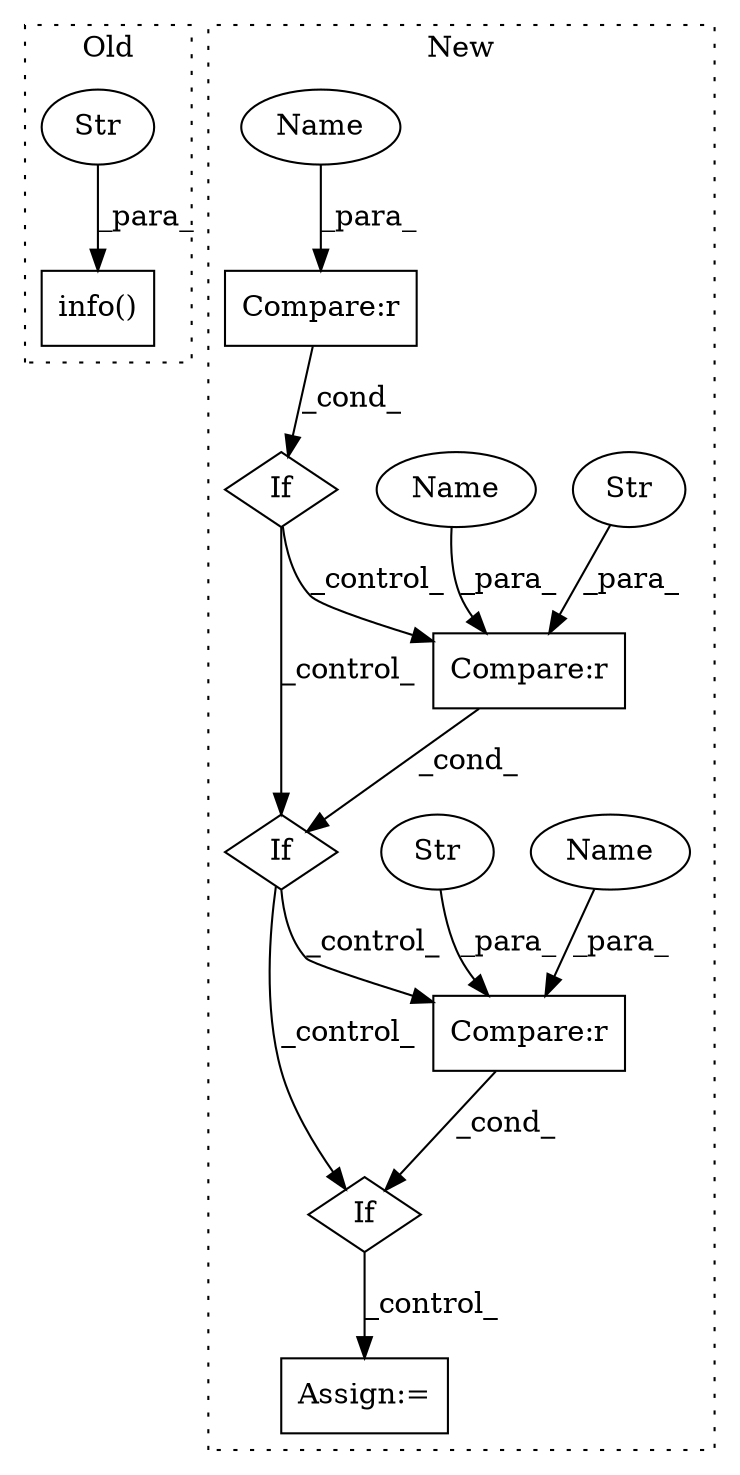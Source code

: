 digraph G {
subgraph cluster0 {
1 [label="info()" a="75" s="1720,1772" l="9,1" shape="box"];
3 [label="Str" a="66" s="1729" l="43" shape="ellipse"];
label = "Old";
style="dotted";
}
subgraph cluster1 {
2 [label="If" a="96" s="3042" l="0" shape="diamond"];
4 [label="Compare:r" a="40" s="3042" l="27" shape="box"];
5 [label="Assign:=" a="68" s="3192" l="14" shape="box"];
6 [label="Str" a="66" s="3059" l="10" shape="ellipse"];
7 [label="If" a="96" s="2959" l="3" shape="diamond"];
8 [label="Compare:r" a="40" s="2962" l="23" shape="box"];
9 [label="If" a="96" s="3141" l="0" shape="diamond"];
10 [label="Compare:r" a="40" s="3141" l="29" shape="box"];
11 [label="Str" a="66" s="3158" l="12" shape="ellipse"];
12 [label="Name" a="87" s="3042" l="13" shape="ellipse"];
13 [label="Name" a="87" s="2962" l="13" shape="ellipse"];
14 [label="Name" a="87" s="3141" l="13" shape="ellipse"];
label = "New";
style="dotted";
}
2 -> 10 [label="_control_"];
2 -> 9 [label="_control_"];
3 -> 1 [label="_para_"];
4 -> 2 [label="_cond_"];
6 -> 4 [label="_para_"];
7 -> 4 [label="_control_"];
7 -> 2 [label="_control_"];
8 -> 7 [label="_cond_"];
9 -> 5 [label="_control_"];
10 -> 9 [label="_cond_"];
11 -> 10 [label="_para_"];
12 -> 4 [label="_para_"];
13 -> 8 [label="_para_"];
14 -> 10 [label="_para_"];
}
